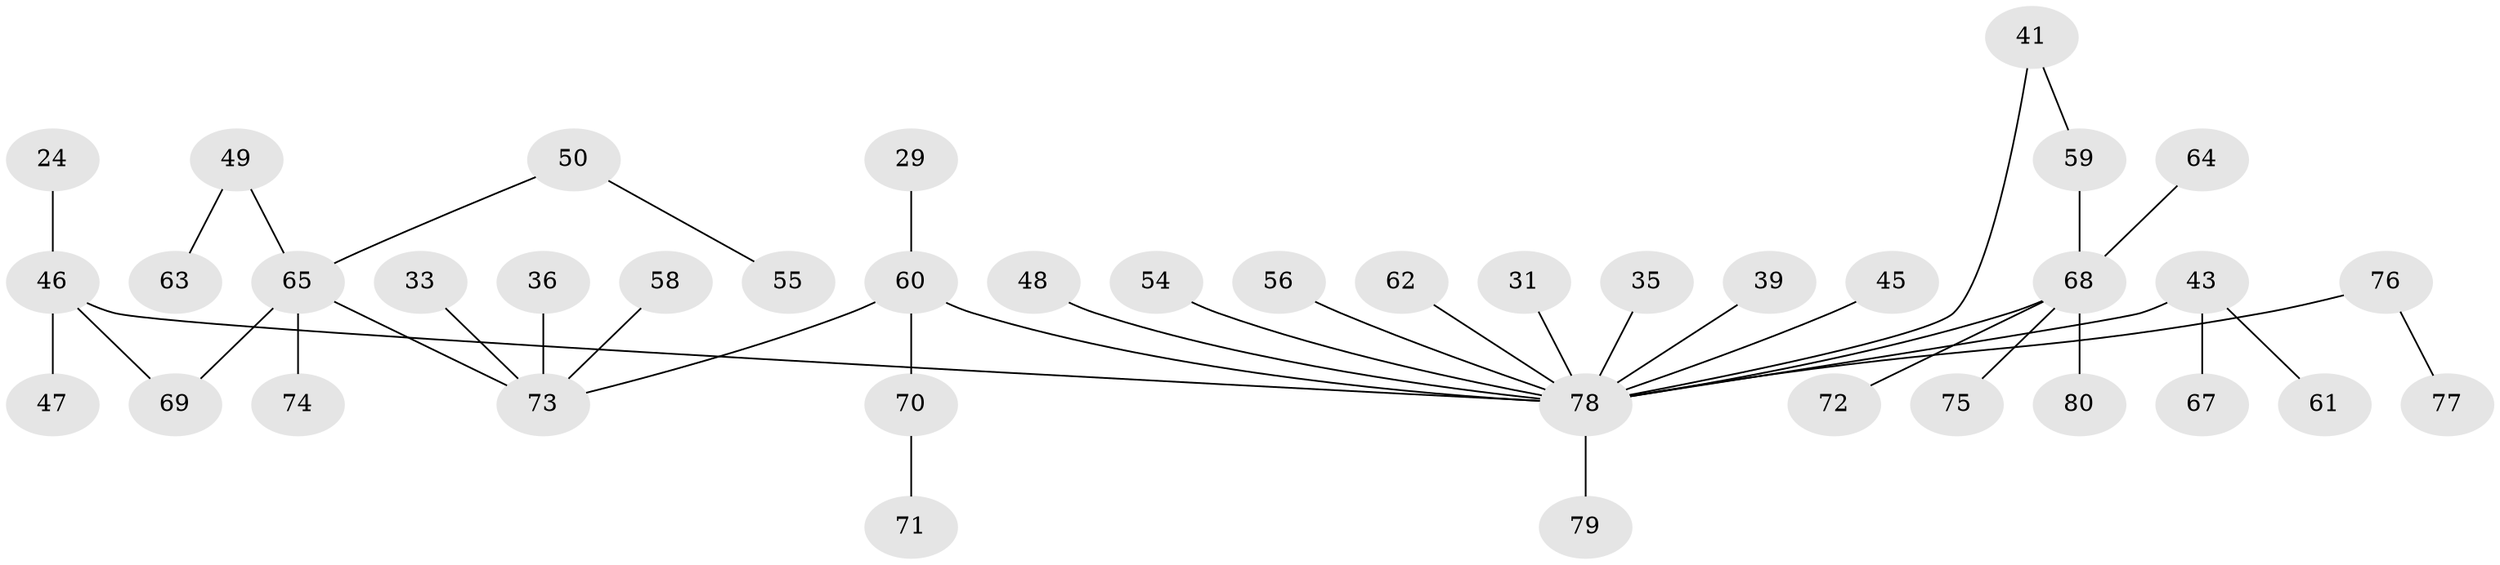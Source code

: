 // original degree distribution, {5: 0.0625, 8: 0.0125, 4: 0.075, 3: 0.2, 2: 0.2375, 1: 0.4125}
// Generated by graph-tools (version 1.1) at 2025/42/03/09/25 04:42:16]
// undirected, 40 vertices, 41 edges
graph export_dot {
graph [start="1"]
  node [color=gray90,style=filled];
  24;
  29 [super="+11"];
  31;
  33;
  35;
  36;
  39;
  41;
  43 [super="+28"];
  45 [super="+25"];
  46 [super="+6+10+21"];
  47;
  48;
  49 [super="+40"];
  50;
  54;
  55;
  56;
  58;
  59;
  60 [super="+7+19"];
  61;
  62;
  63;
  64;
  65 [super="+42+51"];
  67;
  68 [super="+44+32+52+66"];
  69;
  70;
  71;
  72;
  73 [super="+15+12+9+20"];
  74;
  75;
  76;
  77;
  78 [super="+16+30+37+57+13"];
  79;
  80;
  24 -- 46;
  29 -- 60 [weight=2];
  31 -- 78;
  33 -- 73;
  35 -- 78;
  36 -- 73;
  39 -- 78;
  41 -- 59;
  41 -- 78;
  43 -- 67;
  43 -- 61;
  43 -- 78;
  45 -- 78;
  46 -- 69;
  46 -- 47;
  46 -- 78 [weight=4];
  48 -- 78;
  49 -- 63;
  49 -- 65;
  50 -- 55;
  50 -- 65;
  54 -- 78;
  56 -- 78;
  58 -- 73;
  59 -- 68;
  60 -- 73;
  60 -- 70;
  60 -- 78;
  62 -- 78;
  64 -- 68;
  65 -- 74;
  65 -- 73;
  65 -- 69;
  68 -- 78 [weight=4];
  68 -- 80;
  68 -- 72;
  68 -- 75;
  70 -- 71;
  76 -- 77;
  76 -- 78;
  78 -- 79;
}
